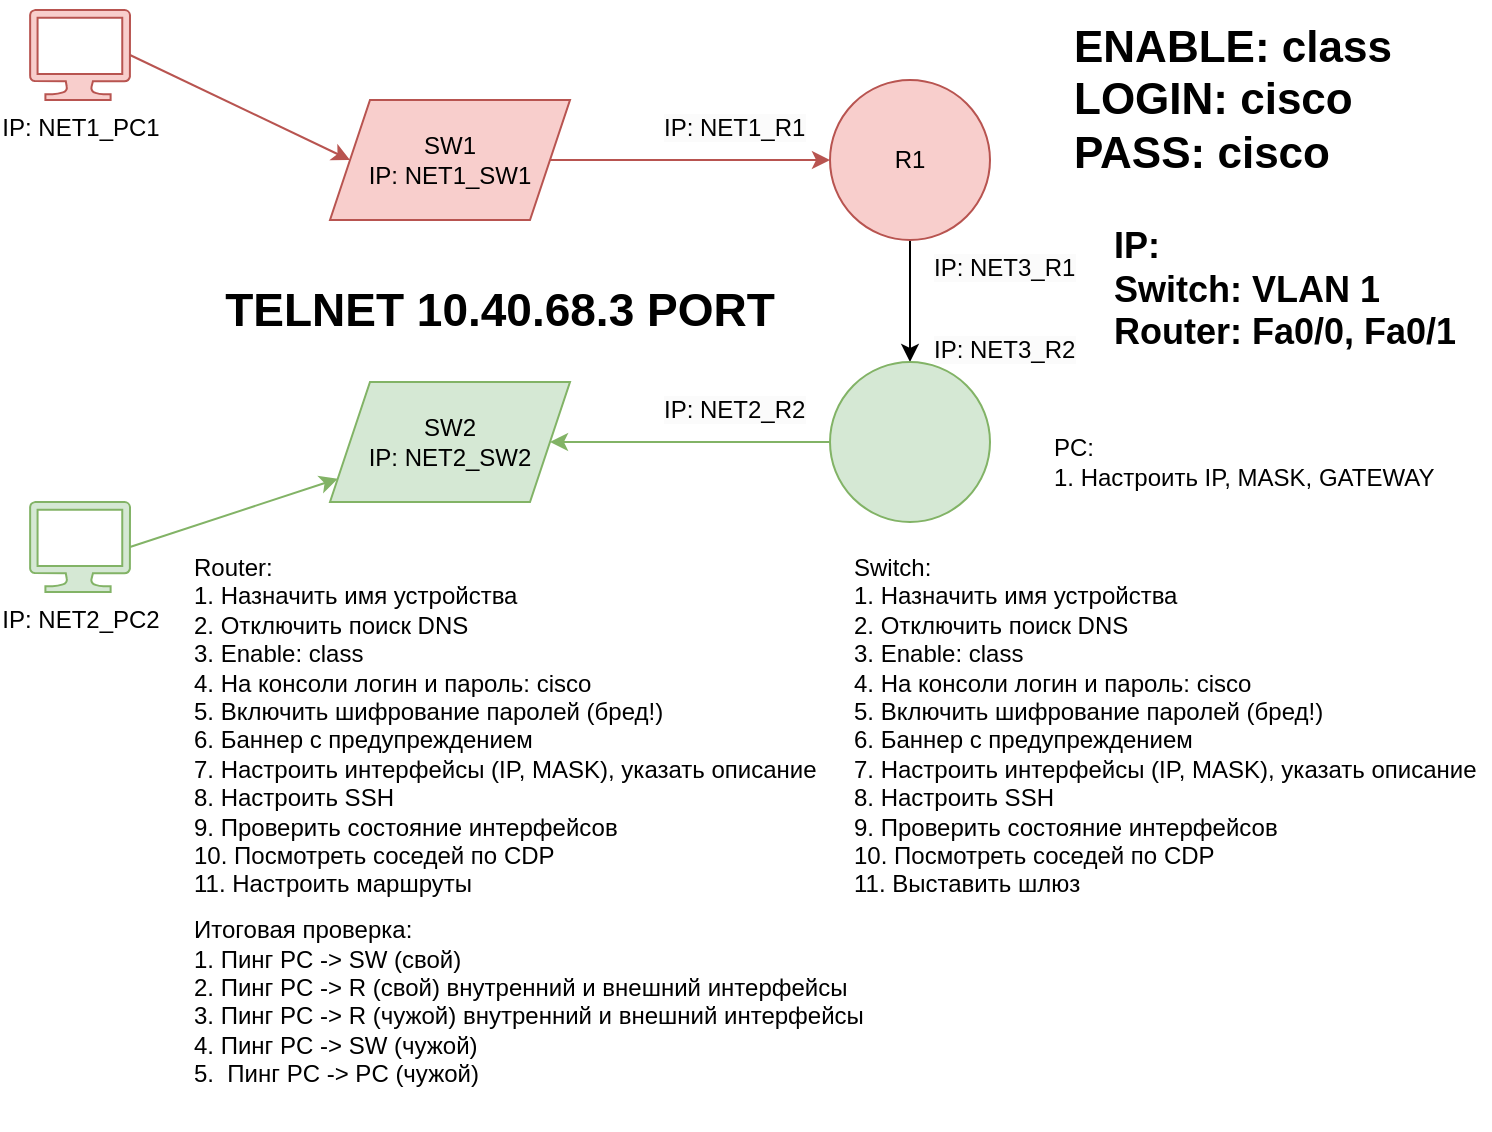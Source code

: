 <mxfile version="21.2.1" type="device">
  <diagram name="Страница 1" id="gNxcYBB8QSKJWtHRCbBn">
    <mxGraphModel dx="950" dy="549" grid="1" gridSize="10" guides="1" tooltips="1" connect="1" arrows="1" fold="1" page="1" pageScale="1" pageWidth="827" pageHeight="1169" math="0" shadow="0">
      <root>
        <mxCell id="0" />
        <mxCell id="1" parent="0" />
        <mxCell id="yeMwg9czrKkMgBXMqAlp-5" style="rounded=0;orthogonalLoop=1;jettySize=auto;html=1;exitX=1;exitY=0.5;exitDx=0;exitDy=0;entryX=0;entryY=0.5;entryDx=0;entryDy=0;fillColor=#f8cecc;strokeColor=#b85450;" edge="1" parent="1" source="yeMwg9czrKkMgBXMqAlp-1" target="yeMwg9czrKkMgBXMqAlp-3">
          <mxGeometry relative="1" as="geometry" />
        </mxCell>
        <mxCell id="yeMwg9czrKkMgBXMqAlp-1" value="SW1&lt;br&gt;IP: NET1_SW1" style="shape=parallelogram;perimeter=parallelogramPerimeter;whiteSpace=wrap;html=1;fixedSize=1;fillColor=#f8cecc;strokeColor=#b85450;" vertex="1" parent="1">
          <mxGeometry x="230" y="90" width="120" height="60" as="geometry" />
        </mxCell>
        <mxCell id="yeMwg9czrKkMgBXMqAlp-2" value="SW2&lt;br style=&quot;border-color: var(--border-color);&quot;&gt;IP: NET2_SW2" style="shape=parallelogram;perimeter=parallelogramPerimeter;whiteSpace=wrap;html=1;fixedSize=1;fillColor=#d5e8d4;strokeColor=#82b366;" vertex="1" parent="1">
          <mxGeometry x="230" y="231" width="120" height="60" as="geometry" />
        </mxCell>
        <mxCell id="yeMwg9czrKkMgBXMqAlp-6" style="rounded=0;orthogonalLoop=1;jettySize=auto;html=1;exitX=0.5;exitY=1;exitDx=0;exitDy=0;" edge="1" parent="1" source="yeMwg9czrKkMgBXMqAlp-3" target="yeMwg9czrKkMgBXMqAlp-4">
          <mxGeometry relative="1" as="geometry" />
        </mxCell>
        <mxCell id="yeMwg9czrKkMgBXMqAlp-3" value="R1" style="ellipse;whiteSpace=wrap;html=1;aspect=fixed;fillColor=#f8cecc;strokeColor=#b85450;" vertex="1" parent="1">
          <mxGeometry x="480" y="80" width="80" height="80" as="geometry" />
        </mxCell>
        <mxCell id="yeMwg9czrKkMgBXMqAlp-7" style="edgeStyle=none;rounded=0;orthogonalLoop=1;jettySize=auto;html=1;exitX=0;exitY=0.5;exitDx=0;exitDy=0;entryX=1;entryY=0.5;entryDx=0;entryDy=0;fillColor=#d5e8d4;strokeColor=#82b366;" edge="1" parent="1" source="yeMwg9czrKkMgBXMqAlp-4" target="yeMwg9czrKkMgBXMqAlp-2">
          <mxGeometry relative="1" as="geometry" />
        </mxCell>
        <mxCell id="yeMwg9czrKkMgBXMqAlp-4" value="" style="ellipse;whiteSpace=wrap;html=1;aspect=fixed;fillColor=#d5e8d4;strokeColor=#82b366;" vertex="1" parent="1">
          <mxGeometry x="480" y="221" width="80" height="80" as="geometry" />
        </mxCell>
        <mxCell id="yeMwg9czrKkMgBXMqAlp-11" style="edgeStyle=none;rounded=0;orthogonalLoop=1;jettySize=auto;html=1;exitX=1;exitY=0.5;exitDx=0;exitDy=0;exitPerimeter=0;entryX=0;entryY=0.5;entryDx=0;entryDy=0;fillColor=#f8cecc;strokeColor=#b85450;" edge="1" parent="1" source="yeMwg9czrKkMgBXMqAlp-8" target="yeMwg9czrKkMgBXMqAlp-1">
          <mxGeometry relative="1" as="geometry" />
        </mxCell>
        <mxCell id="yeMwg9czrKkMgBXMqAlp-8" value="IP: NET1_PC1" style="verticalLabelPosition=bottom;html=1;verticalAlign=top;align=center;strokeColor=#b85450;fillColor=#f8cecc;shape=mxgraph.azure.computer;pointerEvents=1;" vertex="1" parent="1">
          <mxGeometry x="80" y="45" width="50" height="45" as="geometry" />
        </mxCell>
        <mxCell id="yeMwg9czrKkMgBXMqAlp-10" style="rounded=0;orthogonalLoop=1;jettySize=auto;html=1;exitX=1;exitY=0.5;exitDx=0;exitDy=0;exitPerimeter=0;fillColor=#d5e8d4;strokeColor=#82b366;" edge="1" parent="1" source="yeMwg9czrKkMgBXMqAlp-9" target="yeMwg9czrKkMgBXMqAlp-2">
          <mxGeometry relative="1" as="geometry" />
        </mxCell>
        <mxCell id="yeMwg9czrKkMgBXMqAlp-9" value="IP: NET2_PC2" style="verticalLabelPosition=bottom;html=1;verticalAlign=top;align=center;strokeColor=#82b366;fillColor=#d5e8d4;shape=mxgraph.azure.computer;pointerEvents=1;" vertex="1" parent="1">
          <mxGeometry x="80" y="291" width="50" height="45" as="geometry" />
        </mxCell>
        <mxCell id="yeMwg9czrKkMgBXMqAlp-15" value="TELNET 10.40.68.3 PORT" style="text;html=1;strokeColor=none;fillColor=none;align=center;verticalAlign=middle;whiteSpace=wrap;rounded=0;fontStyle=1;fontSize=23;" vertex="1" parent="1">
          <mxGeometry x="170" y="180" width="290" height="30" as="geometry" />
        </mxCell>
        <mxCell id="yeMwg9czrKkMgBXMqAlp-16" value="ENABLE: class&lt;br&gt;LOGIN: cisco&lt;br style=&quot;font-size: 22px;&quot;&gt;&lt;div style=&quot;&quot;&gt;&lt;span style=&quot;background-color: initial;&quot;&gt;PASS: cisco&lt;/span&gt;&lt;/div&gt;" style="text;html=1;strokeColor=none;fillColor=none;align=left;verticalAlign=middle;whiteSpace=wrap;rounded=0;fontSize=22;fontStyle=1" vertex="1" parent="1">
          <mxGeometry x="600" y="40" width="200" height="100" as="geometry" />
        </mxCell>
        <mxCell id="yeMwg9czrKkMgBXMqAlp-17" value="IP:&lt;br style=&quot;font-size: 18px;&quot;&gt;Switch: VLAN 1&lt;br style=&quot;font-size: 18px;&quot;&gt;Router: Fa0/0, Fa0/1" style="text;html=1;strokeColor=none;fillColor=none;align=left;verticalAlign=middle;whiteSpace=wrap;rounded=0;fontStyle=1;fontSize=18;" vertex="1" parent="1">
          <mxGeometry x="620" y="150" width="180" height="70" as="geometry" />
        </mxCell>
        <mxCell id="yeMwg9czrKkMgBXMqAlp-18" value="Router:&lt;br&gt;1. Назначить имя устройства&lt;br&gt;2. Отключить поиск DNS&lt;br&gt;3. Enable: class&lt;br&gt;4. На консоли логин и пароль: cisco&lt;br&gt;5. Включить шифрование паролей (бред!)&lt;br&gt;6. Баннер с предупреждением&lt;br&gt;7. Настроить интерфейсы (IP, MASK), указать описание&lt;br&gt;8. Настроить SSH&lt;br&gt;9. Проверить состояние интерфейсов&lt;br&gt;10. Посмотреть соседей по CDP&lt;br&gt;11. Настроить маршруты" style="text;html=1;strokeColor=none;fillColor=none;align=left;verticalAlign=top;whiteSpace=wrap;rounded=0;" vertex="1" parent="1">
          <mxGeometry x="160" y="310" width="320" height="220" as="geometry" />
        </mxCell>
        <mxCell id="yeMwg9czrKkMgBXMqAlp-19" value="Switch:&lt;br style=&quot;border-color: var(--border-color);&quot;&gt;1. Назначить имя устройства&lt;br style=&quot;border-color: var(--border-color);&quot;&gt;2. Отключить поиск DNS&lt;br style=&quot;border-color: var(--border-color);&quot;&gt;3. Enable: class&lt;br style=&quot;border-color: var(--border-color);&quot;&gt;4. На консоли логин и пароль: cisco&lt;br style=&quot;border-color: var(--border-color);&quot;&gt;5. Включить шифрование паролей (бред!)&lt;br style=&quot;border-color: var(--border-color);&quot;&gt;6. Баннер с предупреждением&lt;br style=&quot;border-color: var(--border-color);&quot;&gt;7. Настроить интерфейсы (IP, MASK), указать описание&lt;br style=&quot;border-color: var(--border-color);&quot;&gt;8. Настроить SSH&lt;br style=&quot;border-color: var(--border-color);&quot;&gt;9. Проверить состояние интерфейсов&lt;br style=&quot;border-color: var(--border-color);&quot;&gt;10. Посмотреть соседей по CDP&lt;br style=&quot;border-color: var(--border-color);&quot;&gt;11. Выставить шлюз" style="text;html=1;strokeColor=none;fillColor=none;align=left;verticalAlign=top;whiteSpace=wrap;rounded=0;" vertex="1" parent="1">
          <mxGeometry x="490" y="310" width="320" height="210" as="geometry" />
        </mxCell>
        <mxCell id="yeMwg9czrKkMgBXMqAlp-20" value="&lt;span style=&quot;color: rgb(0, 0, 0); font-family: Helvetica; font-size: 12px; font-style: normal; font-variant-ligatures: normal; font-variant-caps: normal; font-weight: 400; letter-spacing: normal; orphans: 2; text-align: center; text-indent: 0px; text-transform: none; widows: 2; word-spacing: 0px; -webkit-text-stroke-width: 0px; background-color: rgb(251, 251, 251); text-decoration-thickness: initial; text-decoration-style: initial; text-decoration-color: initial; float: none; display: inline !important;&quot;&gt;IP: NET1_R1&lt;/span&gt;" style="text;whiteSpace=wrap;html=1;" vertex="1" parent="1">
          <mxGeometry x="395" y="90" width="120" height="30" as="geometry" />
        </mxCell>
        <mxCell id="yeMwg9czrKkMgBXMqAlp-21" value="&lt;span style=&quot;color: rgb(0, 0, 0); font-family: Helvetica; font-size: 12px; font-style: normal; font-variant-ligatures: normal; font-variant-caps: normal; font-weight: 400; letter-spacing: normal; orphans: 2; text-align: center; text-indent: 0px; text-transform: none; widows: 2; word-spacing: 0px; -webkit-text-stroke-width: 0px; background-color: rgb(251, 251, 251); text-decoration-thickness: initial; text-decoration-style: initial; text-decoration-color: initial; float: none; display: inline !important;&quot;&gt;IP: NET3_R1&lt;/span&gt;" style="text;whiteSpace=wrap;html=1;" vertex="1" parent="1">
          <mxGeometry x="530" y="160" width="80" height="30" as="geometry" />
        </mxCell>
        <mxCell id="yeMwg9czrKkMgBXMqAlp-22" value="&lt;span style=&quot;color: rgb(0, 0, 0); font-family: Helvetica; font-size: 12px; font-style: normal; font-variant-ligatures: normal; font-variant-caps: normal; font-weight: 400; letter-spacing: normal; orphans: 2; text-align: center; text-indent: 0px; text-transform: none; widows: 2; word-spacing: 0px; -webkit-text-stroke-width: 0px; background-color: rgb(251, 251, 251); text-decoration-thickness: initial; text-decoration-style: initial; text-decoration-color: initial; float: none; display: inline !important;&quot;&gt;IP: NET3_R2&lt;/span&gt;" style="text;whiteSpace=wrap;html=1;" vertex="1" parent="1">
          <mxGeometry x="530" y="201" width="80" height="30" as="geometry" />
        </mxCell>
        <mxCell id="yeMwg9czrKkMgBXMqAlp-23" value="&lt;span style=&quot;color: rgb(0, 0, 0); font-family: Helvetica; font-size: 12px; font-style: normal; font-variant-ligatures: normal; font-variant-caps: normal; font-weight: 400; letter-spacing: normal; orphans: 2; text-align: center; text-indent: 0px; text-transform: none; widows: 2; word-spacing: 0px; -webkit-text-stroke-width: 0px; background-color: rgb(251, 251, 251); text-decoration-thickness: initial; text-decoration-style: initial; text-decoration-color: initial; float: none; display: inline !important;&quot;&gt;IP: NET2_R2&lt;/span&gt;" style="text;whiteSpace=wrap;html=1;" vertex="1" parent="1">
          <mxGeometry x="395" y="231" width="80" height="30" as="geometry" />
        </mxCell>
        <mxCell id="yeMwg9czrKkMgBXMqAlp-24" value="PC:&lt;br&gt;1. Настроить IP, MASK, GATEWAY" style="text;html=1;strokeColor=none;fillColor=none;align=left;verticalAlign=middle;whiteSpace=wrap;rounded=0;" vertex="1" parent="1">
          <mxGeometry x="590" y="241" width="210" height="60" as="geometry" />
        </mxCell>
        <mxCell id="yeMwg9czrKkMgBXMqAlp-25" value="Итоговая проверка:&amp;nbsp;&lt;br&gt;1. Пинг PC -&amp;gt; SW (свой)&lt;br&gt;2. Пинг PC -&amp;gt; R (свой) внутренний и внешний интерфейсы&lt;br&gt;3. Пинг PC -&amp;gt; R (чужой) внутренний и внешний интерфейсы&lt;br&gt;4.&amp;nbsp;Пинг PC -&amp;gt; SW (чужой)&lt;br&gt;5.&amp;nbsp;&amp;nbsp;Пинг PC -&amp;gt; PC (чужой)&lt;br&gt;&amp;nbsp;" style="text;html=1;strokeColor=none;fillColor=none;align=left;verticalAlign=middle;whiteSpace=wrap;rounded=0;" vertex="1" parent="1">
          <mxGeometry x="160" y="490" width="480" height="115" as="geometry" />
        </mxCell>
      </root>
    </mxGraphModel>
  </diagram>
</mxfile>
